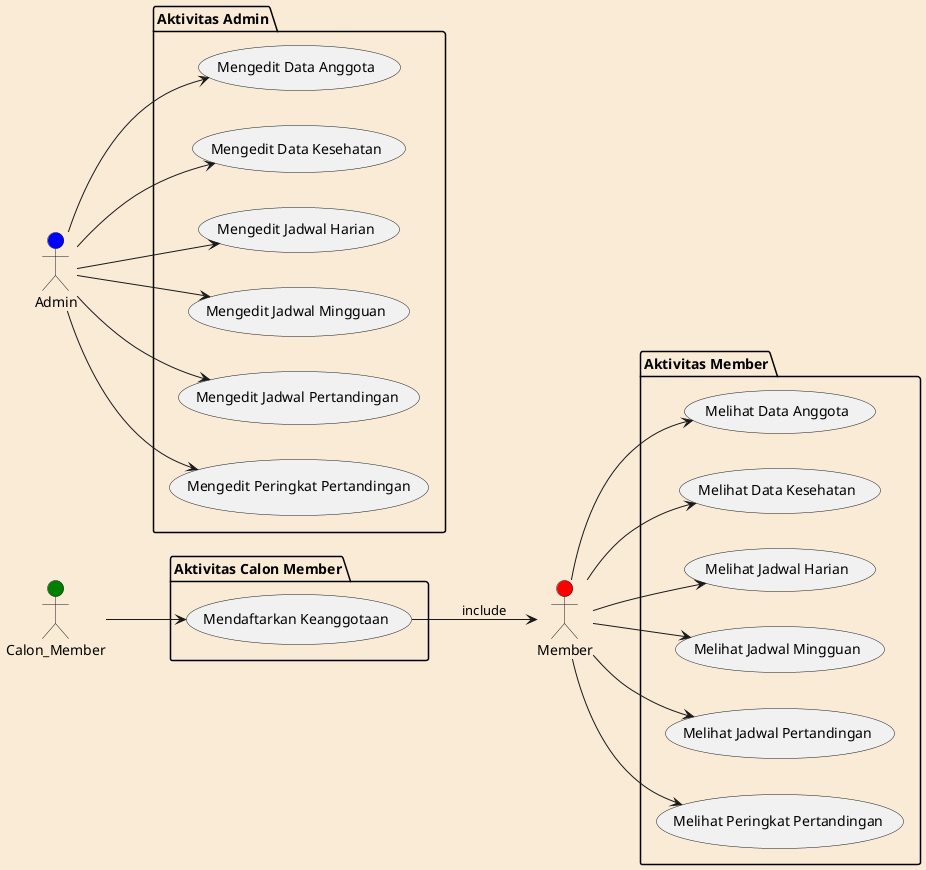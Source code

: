 @startuml

skinparam backgroundColor #antiquewhite

left to right direction

actor Calon_Member as Calon #green
actor Member as Member #red
actor Admin as Admin #blue

package "Aktivitas Calon Member" {
    usecase "Mendaftarkan Keanggotaan" as U0
}

package "Aktivitas Member" {
    usecase "Melihat Data Anggota" as U1
    usecase "Melihat Data Kesehatan" as U2
    usecase "Melihat Jadwal Harian" as U3
    usecase "Melihat Jadwal Mingguan" as U4
    usecase "Melihat Jadwal Pertandingan" as U5
    usecase "Melihat Peringkat Pertandingan" as U6
}

package "Aktivitas Admin" {
    usecase "Mengedit Data Anggota" as U7
    usecase "Mengedit Data Kesehatan" as U8
    usecase "Mengedit Jadwal Harian" as U9
    usecase "Mengedit Jadwal Mingguan" as U10
    usecase "Mengedit Jadwal Pertandingan" as U11
    usecase "Mengedit Peringkat Pertandingan" as U12
}

Calon --> U0

Member --> U1
Member --> U2
Member --> U3
Member --> U4
Member --> U5
Member --> U6

Admin --> U7
Admin --> U8
Admin --> U9
Admin --> U10
Admin --> U11
Admin --> U12

U0 --> Member : include

@enduml

